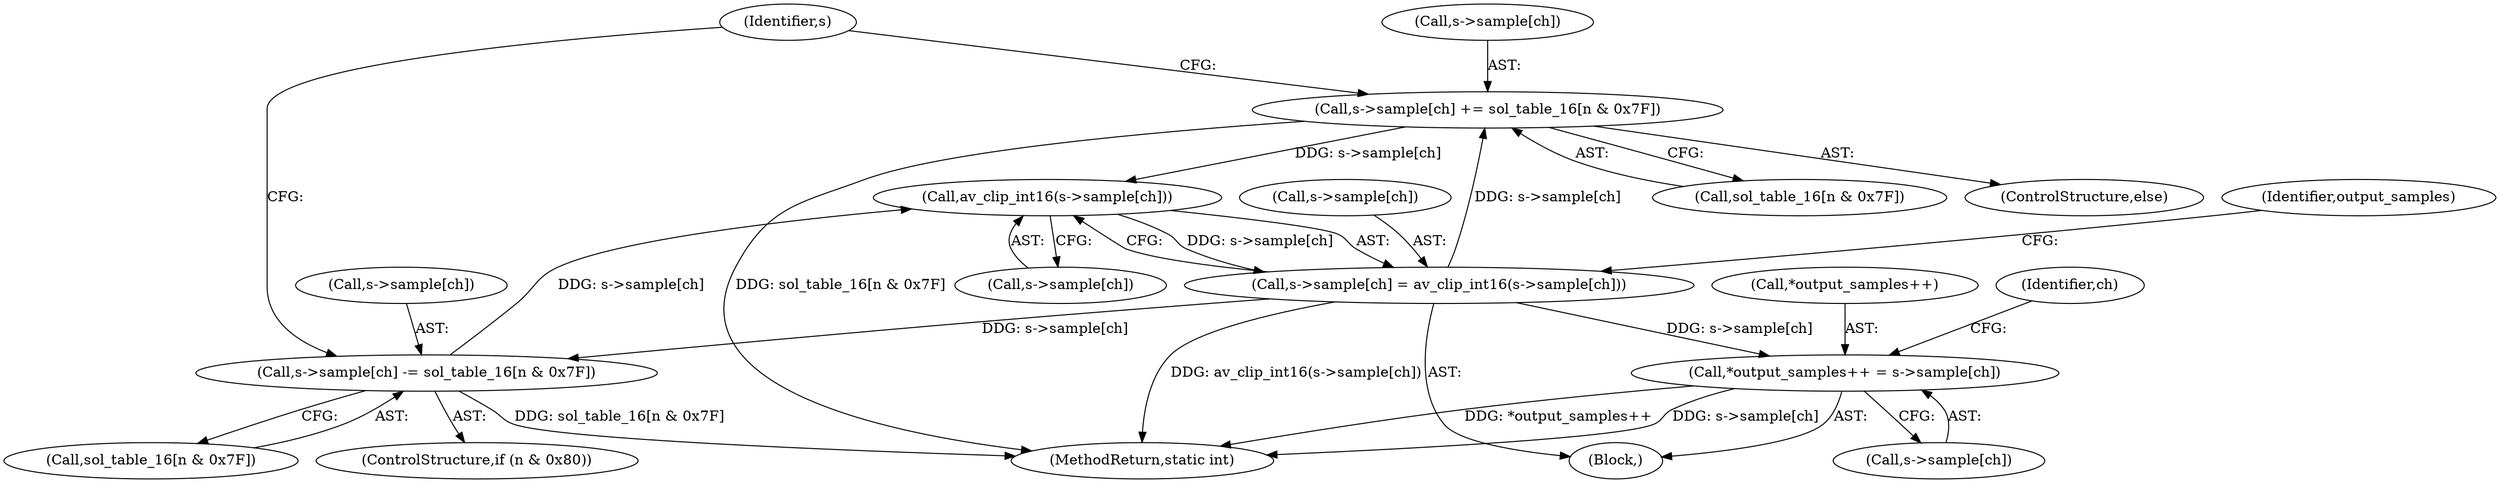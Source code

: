 digraph "0_libav_ce7aee9b733134649a6ce2fa743e51733f33e67e@array" {
"1000640" [label="(Call,s->sample[ch] += sol_table_16[n & 0x7F])"];
"1000651" [label="(Call,s->sample[ch] = av_clip_int16(s->sample[ch]))"];
"1000657" [label="(Call,av_clip_int16(s->sample[ch]))"];
"1000640" [label="(Call,s->sample[ch] += sol_table_16[n & 0x7F])"];
"1000628" [label="(Call,s->sample[ch] -= sol_table_16[n & 0x7F])"];
"1000663" [label="(Call,*output_samples++ = s->sample[ch])"];
"1000664" [label="(Call,*output_samples++)"];
"1000629" [label="(Call,s->sample[ch])"];
"1000634" [label="(Call,sol_table_16[n & 0x7F])"];
"1000641" [label="(Call,s->sample[ch])"];
"1000646" [label="(Call,sol_table_16[n & 0x7F])"];
"1000667" [label="(Call,s->sample[ch])"];
"1000657" [label="(Call,av_clip_int16(s->sample[ch]))"];
"1000624" [label="(ControlStructure,if (n & 0x80))"];
"1000640" [label="(Call,s->sample[ch] += sol_table_16[n & 0x7F])"];
"1000666" [label="(Identifier,output_samples)"];
"1000690" [label="(MethodReturn,static int)"];
"1000663" [label="(Call,*output_samples++ = s->sample[ch])"];
"1000651" [label="(Call,s->sample[ch] = av_clip_int16(s->sample[ch]))"];
"1000652" [label="(Call,s->sample[ch])"];
"1000628" [label="(Call,s->sample[ch] -= sol_table_16[n & 0x7F])"];
"1000617" [label="(Block,)"];
"1000658" [label="(Call,s->sample[ch])"];
"1000639" [label="(ControlStructure,else)"];
"1000654" [label="(Identifier,s)"];
"1000673" [label="(Identifier,ch)"];
"1000640" -> "1000639"  [label="AST: "];
"1000640" -> "1000646"  [label="CFG: "];
"1000641" -> "1000640"  [label="AST: "];
"1000646" -> "1000640"  [label="AST: "];
"1000654" -> "1000640"  [label="CFG: "];
"1000640" -> "1000690"  [label="DDG: sol_table_16[n & 0x7F]"];
"1000651" -> "1000640"  [label="DDG: s->sample[ch]"];
"1000640" -> "1000657"  [label="DDG: s->sample[ch]"];
"1000651" -> "1000617"  [label="AST: "];
"1000651" -> "1000657"  [label="CFG: "];
"1000652" -> "1000651"  [label="AST: "];
"1000657" -> "1000651"  [label="AST: "];
"1000666" -> "1000651"  [label="CFG: "];
"1000651" -> "1000690"  [label="DDG: av_clip_int16(s->sample[ch])"];
"1000651" -> "1000628"  [label="DDG: s->sample[ch]"];
"1000657" -> "1000651"  [label="DDG: s->sample[ch]"];
"1000651" -> "1000663"  [label="DDG: s->sample[ch]"];
"1000657" -> "1000658"  [label="CFG: "];
"1000658" -> "1000657"  [label="AST: "];
"1000628" -> "1000657"  [label="DDG: s->sample[ch]"];
"1000628" -> "1000624"  [label="AST: "];
"1000628" -> "1000634"  [label="CFG: "];
"1000629" -> "1000628"  [label="AST: "];
"1000634" -> "1000628"  [label="AST: "];
"1000654" -> "1000628"  [label="CFG: "];
"1000628" -> "1000690"  [label="DDG: sol_table_16[n & 0x7F]"];
"1000663" -> "1000617"  [label="AST: "];
"1000663" -> "1000667"  [label="CFG: "];
"1000664" -> "1000663"  [label="AST: "];
"1000667" -> "1000663"  [label="AST: "];
"1000673" -> "1000663"  [label="CFG: "];
"1000663" -> "1000690"  [label="DDG: *output_samples++"];
"1000663" -> "1000690"  [label="DDG: s->sample[ch]"];
}
